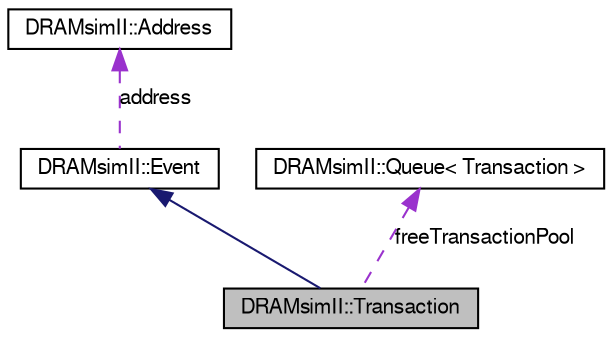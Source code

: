 digraph G
{
  bgcolor="transparent";
  edge [fontname="FreeSans",fontsize="10",labelfontname="FreeSans",labelfontsize="10"];
  node [fontname="FreeSans",fontsize="10",shape=record];
  Node1 [label="DRAMsimII::Transaction",height=0.2,width=0.4,color="black", fillcolor="grey75", style="filled" fontcolor="black"];
  Node2 -> Node1 [dir=back,color="midnightblue",fontsize="10",style="solid"];
  Node2 [label="DRAMsimII::Event",height=0.2,width=0.4,color="black",URL="$class_d_r_a_msim_i_i_1_1_event.html",tooltip="pending event queue"];
  Node3 -> Node2 [dir=back,color="darkorchid3",fontsize="10",style="dashed",label="address"];
  Node3 [label="DRAMsimII::Address",height=0.2,width=0.4,color="black",URL="$class_d_r_a_msim_i_i_1_1_address.html",tooltip="This class logically represents several interpretations of a memory address."];
  Node4 -> Node1 [dir=back,color="darkorchid3",fontsize="10",style="dashed",label="freeTransactionPool"];
  Node4 [label="DRAMsimII::Queue\< Transaction \>",height=0.2,width=0.4,color="black",URL="$class_d_r_a_msim_i_i_1_1_queue.html"];
}
